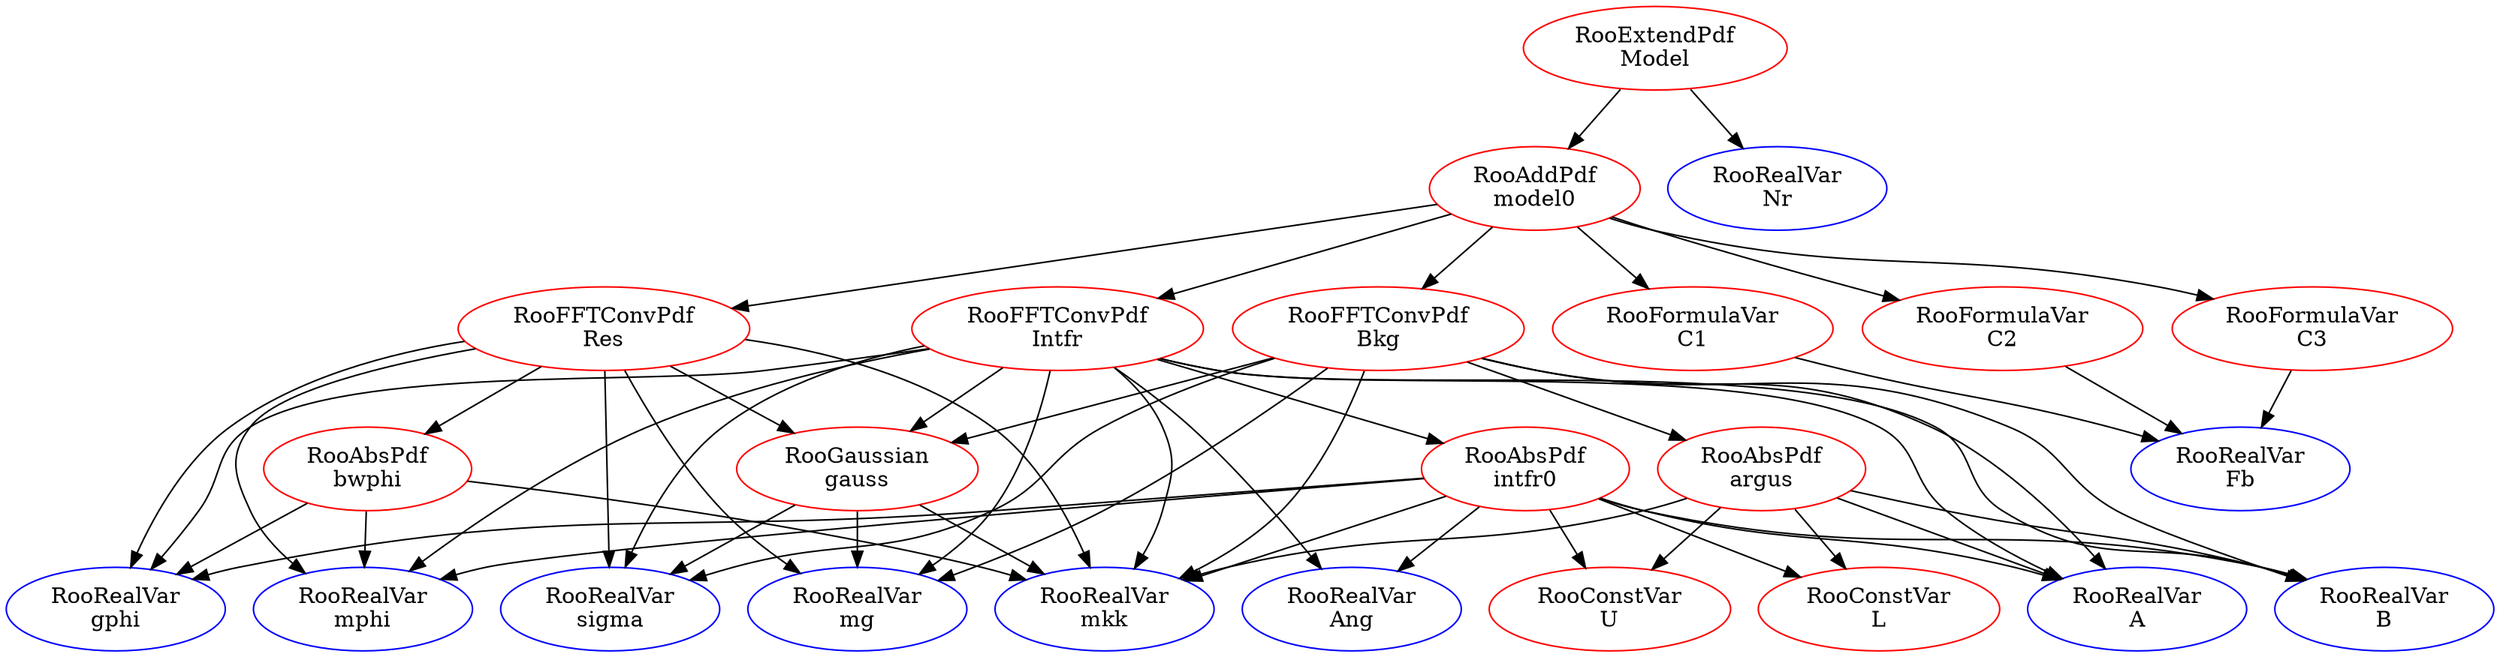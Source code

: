 digraph Model{
"Model" [ color=red, label="RooExtendPdf
Model"];
"model0" [ color=red, label="RooAddPdf
model0"];
"Res" [ color=red, label="RooFFTConvPdf
Res"];
"mkk" [ color=blue, label="RooRealVar
mkk"];
"bwphi" [ color=red, label="RooAbsPdf
bwphi"];
"mphi" [ color=blue, label="RooRealVar
mphi"];
"gphi" [ color=blue, label="RooRealVar
gphi"];
"gauss" [ color=red, label="RooGaussian
gauss"];
"mg" [ color=blue, label="RooRealVar
mg"];
"sigma" [ color=blue, label="RooRealVar
sigma"];
"C1" [ color=red, label="RooFormulaVar
C1"];
"Fb" [ color=blue, label="RooRealVar
Fb"];
"Bkg" [ color=red, label="RooFFTConvPdf
Bkg"];
"argus" [ color=red, label="RooAbsPdf
argus"];
"A" [ color=blue, label="RooRealVar
A"];
"B" [ color=blue, label="RooRealVar
B"];
"L" [ color=red, label="RooConstVar
L"];
"U" [ color=red, label="RooConstVar
U"];
"C2" [ color=red, label="RooFormulaVar
C2"];
"Intfr" [ color=red, label="RooFFTConvPdf
Intfr"];
"intfr0" [ color=red, label="RooAbsPdf
intfr0"];
"Ang" [ color=blue, label="RooRealVar
Ang"];
"C3" [ color=red, label="RooFormulaVar
C3"];
"Nr" [ color=blue, label="RooRealVar
Nr"];
"Model" -> "model0";
"Model" -> "Nr";
"model0" -> "C3";
"model0" -> "C2";
"model0" -> "C1";
"model0" -> "Intfr";
"model0" -> "Bkg";
"model0" -> "Res";
"C3" -> "Fb";
"C2" -> "Fb";
"C1" -> "Fb";
"Intfr" -> "intfr0";
"Intfr" -> "Ang";
"Intfr" -> "B";
"Intfr" -> "A";
"Intfr" -> "gphi";
"Intfr" -> "mphi";
"Intfr" -> "gauss";
"Intfr" -> "sigma";
"Intfr" -> "mg";
"Intfr" -> "mkk";
"intfr0" -> "Ang";
"intfr0" -> "U";
"intfr0" -> "L";
"intfr0" -> "B";
"intfr0" -> "A";
"intfr0" -> "gphi";
"intfr0" -> "mphi";
"intfr0" -> "mkk";
"Bkg" -> "argus";
"Bkg" -> "B";
"Bkg" -> "A";
"Bkg" -> "gauss";
"Bkg" -> "sigma";
"Bkg" -> "mg";
"Bkg" -> "mkk";
"argus" -> "U";
"argus" -> "L";
"argus" -> "B";
"argus" -> "A";
"argus" -> "mkk";
"Res" -> "bwphi";
"Res" -> "gphi";
"Res" -> "mphi";
"Res" -> "gauss";
"Res" -> "sigma";
"Res" -> "mg";
"Res" -> "mkk";
"bwphi" -> "gphi";
"bwphi" -> "mphi";
"bwphi" -> "mkk";
"gauss" -> "sigma";
"gauss" -> "mg";
"gauss" -> "mkk";
}
